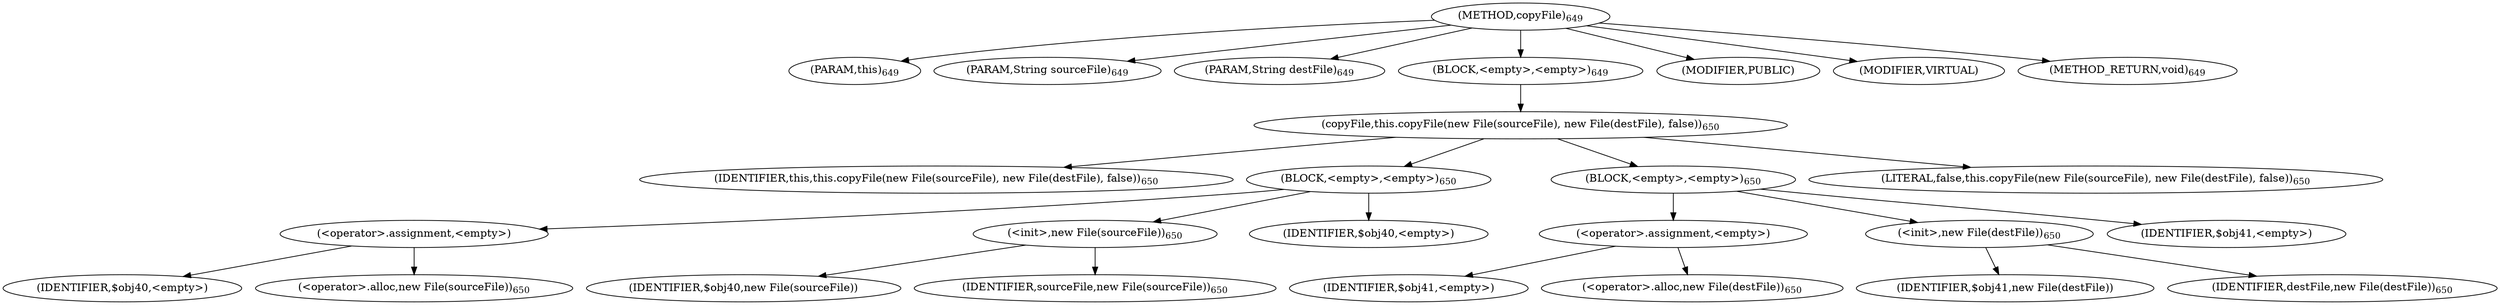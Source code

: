 digraph "copyFile" {  
"1944" [label = <(METHOD,copyFile)<SUB>649</SUB>> ]
"94" [label = <(PARAM,this)<SUB>649</SUB>> ]
"1945" [label = <(PARAM,String sourceFile)<SUB>649</SUB>> ]
"1946" [label = <(PARAM,String destFile)<SUB>649</SUB>> ]
"1947" [label = <(BLOCK,&lt;empty&gt;,&lt;empty&gt;)<SUB>649</SUB>> ]
"1948" [label = <(copyFile,this.copyFile(new File(sourceFile), new File(destFile), false))<SUB>650</SUB>> ]
"93" [label = <(IDENTIFIER,this,this.copyFile(new File(sourceFile), new File(destFile), false))<SUB>650</SUB>> ]
"1949" [label = <(BLOCK,&lt;empty&gt;,&lt;empty&gt;)<SUB>650</SUB>> ]
"1950" [label = <(&lt;operator&gt;.assignment,&lt;empty&gt;)> ]
"1951" [label = <(IDENTIFIER,$obj40,&lt;empty&gt;)> ]
"1952" [label = <(&lt;operator&gt;.alloc,new File(sourceFile))<SUB>650</SUB>> ]
"1953" [label = <(&lt;init&gt;,new File(sourceFile))<SUB>650</SUB>> ]
"1954" [label = <(IDENTIFIER,$obj40,new File(sourceFile))> ]
"1955" [label = <(IDENTIFIER,sourceFile,new File(sourceFile))<SUB>650</SUB>> ]
"1956" [label = <(IDENTIFIER,$obj40,&lt;empty&gt;)> ]
"1957" [label = <(BLOCK,&lt;empty&gt;,&lt;empty&gt;)<SUB>650</SUB>> ]
"1958" [label = <(&lt;operator&gt;.assignment,&lt;empty&gt;)> ]
"1959" [label = <(IDENTIFIER,$obj41,&lt;empty&gt;)> ]
"1960" [label = <(&lt;operator&gt;.alloc,new File(destFile))<SUB>650</SUB>> ]
"1961" [label = <(&lt;init&gt;,new File(destFile))<SUB>650</SUB>> ]
"1962" [label = <(IDENTIFIER,$obj41,new File(destFile))> ]
"1963" [label = <(IDENTIFIER,destFile,new File(destFile))<SUB>650</SUB>> ]
"1964" [label = <(IDENTIFIER,$obj41,&lt;empty&gt;)> ]
"1965" [label = <(LITERAL,false,this.copyFile(new File(sourceFile), new File(destFile), false))<SUB>650</SUB>> ]
"1966" [label = <(MODIFIER,PUBLIC)> ]
"1967" [label = <(MODIFIER,VIRTUAL)> ]
"1968" [label = <(METHOD_RETURN,void)<SUB>649</SUB>> ]
  "1944" -> "94" 
  "1944" -> "1945" 
  "1944" -> "1946" 
  "1944" -> "1947" 
  "1944" -> "1966" 
  "1944" -> "1967" 
  "1944" -> "1968" 
  "1947" -> "1948" 
  "1948" -> "93" 
  "1948" -> "1949" 
  "1948" -> "1957" 
  "1948" -> "1965" 
  "1949" -> "1950" 
  "1949" -> "1953" 
  "1949" -> "1956" 
  "1950" -> "1951" 
  "1950" -> "1952" 
  "1953" -> "1954" 
  "1953" -> "1955" 
  "1957" -> "1958" 
  "1957" -> "1961" 
  "1957" -> "1964" 
  "1958" -> "1959" 
  "1958" -> "1960" 
  "1961" -> "1962" 
  "1961" -> "1963" 
}
